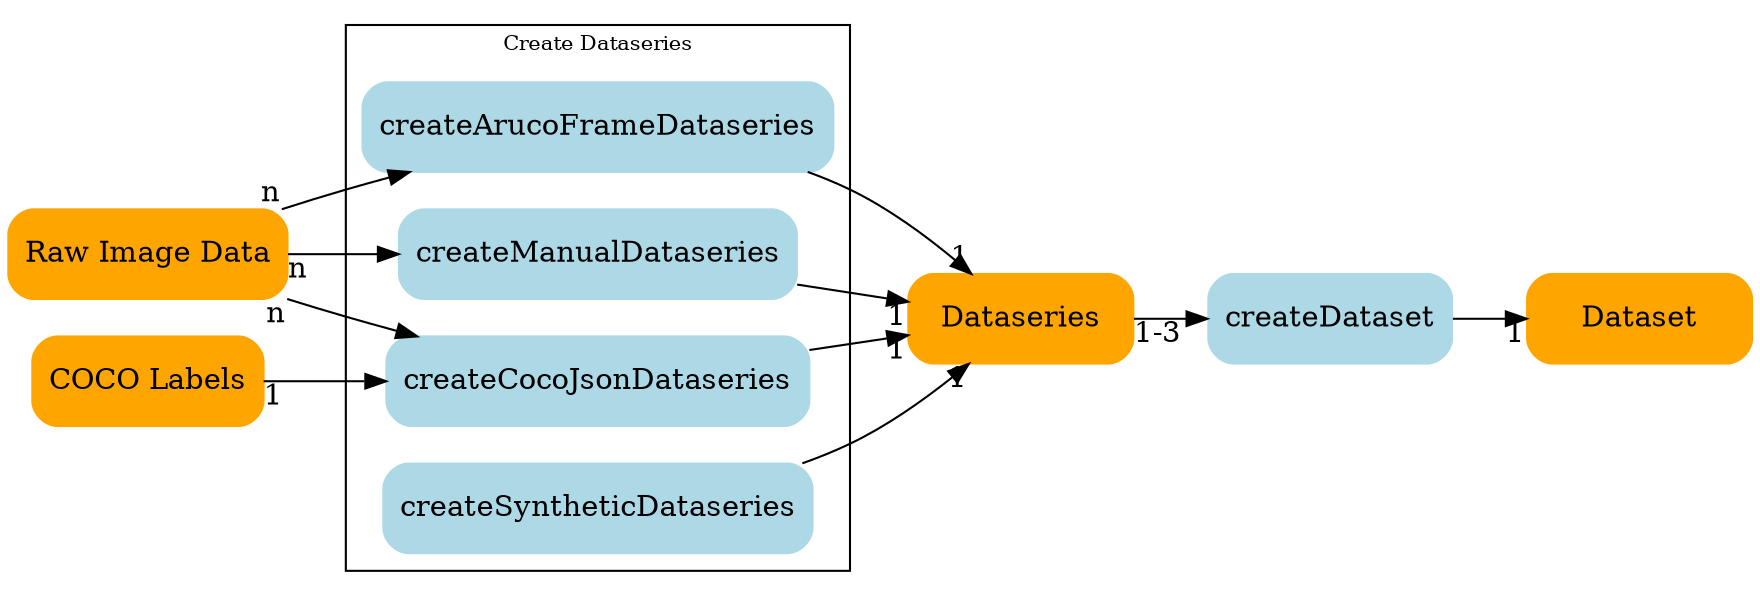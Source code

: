 digraph arch {
    rankdir=LR
    node [shape=box style="filled,rounded" width=1.5 height=0.6];
    graph [fontsize=10 compound=true];
    
    raw_data [label="Raw Image Data" color=orange]
    coco_labels [label="COCO Labels" color=orange]
    Dataseries [color=orange]
    Dataset [color=orange]
    createDataset [color=lightblue]
    
    # Mark: style="filled,rounded,dashed" fillcolor=lightblue color=red penwidth=3

    subgraph cluster_ds {
        label = "Create Dataseries";
        createArucoFrameDataseries [color=lightblue] 
        createCocoJsonDataseries [color=lightblue]
        createManualDataseries [color=lightblue]
        createSyntheticDataseries [color=lightblue]
        
        {
            rank = same;
            createSyntheticDataseries -> createCocoJsonDataseries -> createManualDataseries -> createArucoFrameDataseries [style=invis]
        }
    }

    raw_data -> createArucoFrameDataseries [taillabel="n"]
    raw_data -> createCocoJsonDataseries [taillabel="n"]
    raw_data -> createManualDataseries [taillabel="n"]
    coco_labels -> createCocoJsonDataseries [taillabel="1"]
    
    #{rank=same; createArucoFrameDataseries; createCocoJsonDataseries; createManualDataseries; createSyntheticDataseries;}

    createArucoFrameDataseries -> Dataseries [headlabel="1"]
    createCocoJsonDataseries -> Dataseries [headlabel="1"]
    createManualDataseries -> Dataseries [headlabel="1"]
    createSyntheticDataseries -> Dataseries [headlabel="1"]

    Dataseries -> createDataset [taillabel="1-3"]

    createDataset -> Dataset [headlabel="1"]
}